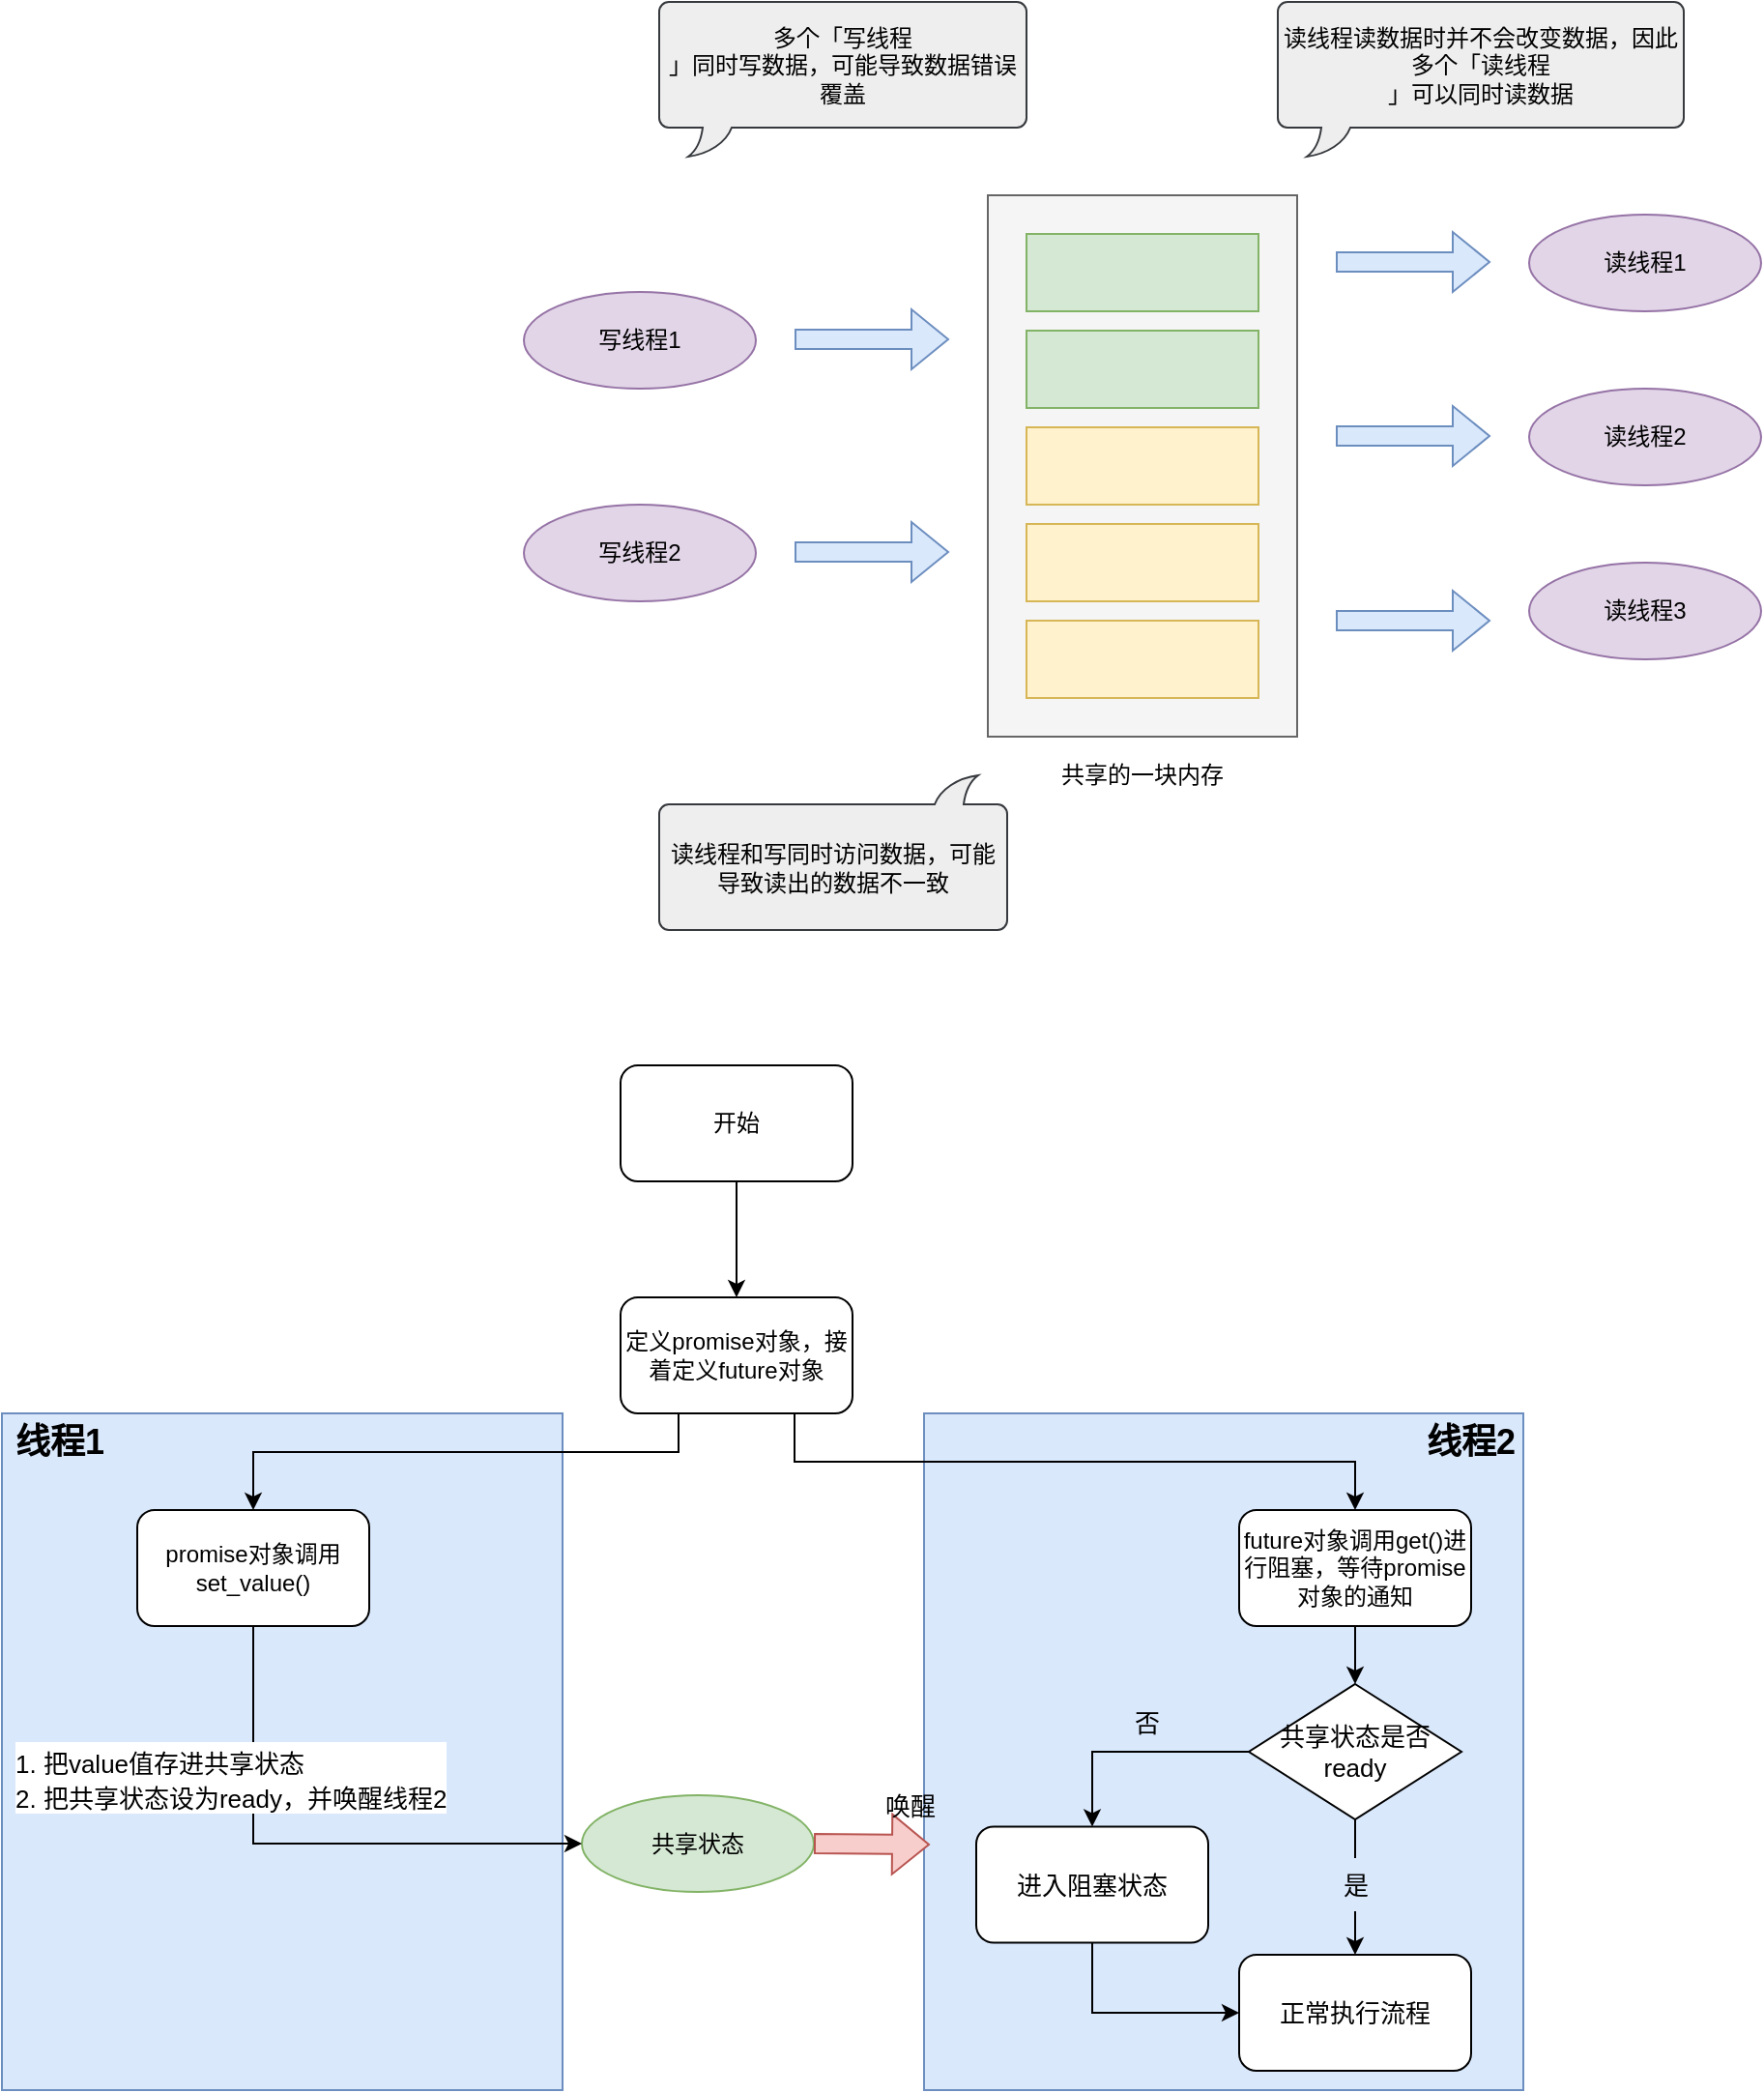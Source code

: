 <mxfile version="15.6.0" type="github">
  <diagram id="V7t_B7rqGoWsvhfv4BiP" name="Page-1">
    <mxGraphModel dx="2249" dy="762" grid="1" gridSize="10" guides="1" tooltips="1" connect="1" arrows="1" fold="1" page="1" pageScale="1" pageWidth="827" pageHeight="1169" math="0" shadow="0">
      <root>
        <mxCell id="0" />
        <mxCell id="1" parent="0" />
        <mxCell id="SJNb7kw9RISnU1uJSwBD-65" value="" style="rounded=0;whiteSpace=wrap;html=1;fontSize=13;align=center;fillColor=#dae8fc;strokeColor=#6c8ebf;" vertex="1" parent="1">
          <mxGeometry x="-160" y="850" width="290" height="350" as="geometry" />
        </mxCell>
        <mxCell id="SJNb7kw9RISnU1uJSwBD-63" value="" style="rounded=0;whiteSpace=wrap;html=1;fontSize=13;align=center;fillColor=#dae8fc;strokeColor=#6c8ebf;" vertex="1" parent="1">
          <mxGeometry x="317" y="850" width="310" height="350" as="geometry" />
        </mxCell>
        <mxCell id="SJNb7kw9RISnU1uJSwBD-1" value="" style="rounded=0;whiteSpace=wrap;html=1;fillColor=#f5f5f5;fontColor=#333333;strokeColor=#666666;" vertex="1" parent="1">
          <mxGeometry x="350" y="220" width="160" height="280" as="geometry" />
        </mxCell>
        <mxCell id="SJNb7kw9RISnU1uJSwBD-2" value="" style="rounded=0;whiteSpace=wrap;html=1;fillColor=#d5e8d4;strokeColor=#82b366;" vertex="1" parent="1">
          <mxGeometry x="370" y="240" width="120" height="40" as="geometry" />
        </mxCell>
        <mxCell id="SJNb7kw9RISnU1uJSwBD-3" value="" style="rounded=0;whiteSpace=wrap;html=1;fillColor=#d5e8d4;strokeColor=#82b366;" vertex="1" parent="1">
          <mxGeometry x="370" y="290" width="120" height="40" as="geometry" />
        </mxCell>
        <mxCell id="SJNb7kw9RISnU1uJSwBD-4" value="" style="rounded=0;whiteSpace=wrap;html=1;fillColor=#fff2cc;strokeColor=#d6b656;" vertex="1" parent="1">
          <mxGeometry x="370" y="340" width="120" height="40" as="geometry" />
        </mxCell>
        <mxCell id="SJNb7kw9RISnU1uJSwBD-5" value="" style="rounded=0;whiteSpace=wrap;html=1;fillColor=#fff2cc;strokeColor=#d6b656;" vertex="1" parent="1">
          <mxGeometry x="370" y="390" width="120" height="40" as="geometry" />
        </mxCell>
        <mxCell id="SJNb7kw9RISnU1uJSwBD-6" value="" style="rounded=0;whiteSpace=wrap;html=1;fillColor=#fff2cc;strokeColor=#d6b656;" vertex="1" parent="1">
          <mxGeometry x="370" y="440" width="120" height="40" as="geometry" />
        </mxCell>
        <mxCell id="SJNb7kw9RISnU1uJSwBD-7" value="写线程1" style="ellipse;whiteSpace=wrap;html=1;fillColor=#e1d5e7;strokeColor=#9673a6;" vertex="1" parent="1">
          <mxGeometry x="110" y="270" width="120" height="50" as="geometry" />
        </mxCell>
        <mxCell id="SJNb7kw9RISnU1uJSwBD-8" value="共享的一块内存" style="text;html=1;strokeColor=none;fillColor=none;align=center;verticalAlign=middle;whiteSpace=wrap;rounded=0;" vertex="1" parent="1">
          <mxGeometry x="387" y="510" width="86" height="20" as="geometry" />
        </mxCell>
        <mxCell id="SJNb7kw9RISnU1uJSwBD-9" value="写线程2" style="ellipse;whiteSpace=wrap;html=1;fillColor=#e1d5e7;strokeColor=#9673a6;" vertex="1" parent="1">
          <mxGeometry x="110" y="380" width="120" height="50" as="geometry" />
        </mxCell>
        <mxCell id="SJNb7kw9RISnU1uJSwBD-10" value="读线程1" style="ellipse;whiteSpace=wrap;html=1;fillColor=#e1d5e7;strokeColor=#9673a6;" vertex="1" parent="1">
          <mxGeometry x="630" y="230" width="120" height="50" as="geometry" />
        </mxCell>
        <mxCell id="SJNb7kw9RISnU1uJSwBD-11" value="读线程2" style="ellipse;whiteSpace=wrap;html=1;fillColor=#e1d5e7;strokeColor=#9673a6;" vertex="1" parent="1">
          <mxGeometry x="630" y="320" width="120" height="50" as="geometry" />
        </mxCell>
        <mxCell id="SJNb7kw9RISnU1uJSwBD-12" value="读线程3" style="ellipse;whiteSpace=wrap;html=1;fillColor=#e1d5e7;strokeColor=#9673a6;" vertex="1" parent="1">
          <mxGeometry x="630" y="410" width="120" height="50" as="geometry" />
        </mxCell>
        <mxCell id="SJNb7kw9RISnU1uJSwBD-16" value="" style="shape=flexArrow;endArrow=classic;html=1;rounded=0;fillColor=#dae8fc;strokeColor=#6c8ebf;" edge="1" parent="1">
          <mxGeometry width="50" height="50" relative="1" as="geometry">
            <mxPoint x="250" y="294.5" as="sourcePoint" />
            <mxPoint x="330" y="294.5" as="targetPoint" />
          </mxGeometry>
        </mxCell>
        <mxCell id="SJNb7kw9RISnU1uJSwBD-17" value="" style="shape=flexArrow;endArrow=classic;html=1;rounded=0;fillColor=#dae8fc;strokeColor=#6c8ebf;" edge="1" parent="1">
          <mxGeometry width="50" height="50" relative="1" as="geometry">
            <mxPoint x="250" y="404.5" as="sourcePoint" />
            <mxPoint x="330" y="404.5" as="targetPoint" />
          </mxGeometry>
        </mxCell>
        <mxCell id="SJNb7kw9RISnU1uJSwBD-18" value="" style="shape=flexArrow;endArrow=classic;html=1;rounded=0;fillColor=#dae8fc;strokeColor=#6c8ebf;" edge="1" parent="1">
          <mxGeometry width="50" height="50" relative="1" as="geometry">
            <mxPoint x="530" y="254.5" as="sourcePoint" />
            <mxPoint x="610" y="254.5" as="targetPoint" />
          </mxGeometry>
        </mxCell>
        <mxCell id="SJNb7kw9RISnU1uJSwBD-19" value="" style="shape=flexArrow;endArrow=classic;html=1;rounded=0;fillColor=#dae8fc;strokeColor=#6c8ebf;" edge="1" parent="1">
          <mxGeometry width="50" height="50" relative="1" as="geometry">
            <mxPoint x="530" y="344.5" as="sourcePoint" />
            <mxPoint x="610" y="344.5" as="targetPoint" />
          </mxGeometry>
        </mxCell>
        <mxCell id="SJNb7kw9RISnU1uJSwBD-20" value="" style="shape=flexArrow;endArrow=classic;html=1;rounded=0;fillColor=#dae8fc;strokeColor=#6c8ebf;" edge="1" parent="1">
          <mxGeometry width="50" height="50" relative="1" as="geometry">
            <mxPoint x="530" y="440" as="sourcePoint" />
            <mxPoint x="610" y="440" as="targetPoint" />
          </mxGeometry>
        </mxCell>
        <mxCell id="SJNb7kw9RISnU1uJSwBD-25" value="&lt;span&gt;多个「&lt;/span&gt;写线程&lt;span&gt;&lt;br&gt;」同时写数据，可能导致数据错误覆盖&lt;/span&gt;" style="whiteSpace=wrap;html=1;shape=mxgraph.basic.roundRectCallout;dx=30;dy=15;size=5;boundedLbl=1;fillColor=#eeeeee;strokeColor=#36393d;" vertex="1" parent="1">
          <mxGeometry x="180" y="120" width="190" height="80" as="geometry" />
        </mxCell>
        <mxCell id="SJNb7kw9RISnU1uJSwBD-26" value="读线程读数据时并不会改变数据，因此多个「读线程&lt;br&gt;」可以同时读数据" style="whiteSpace=wrap;html=1;shape=mxgraph.basic.roundRectCallout;dx=30;dy=15;size=5;boundedLbl=1;fillColor=#eeeeee;strokeColor=#36393d;" vertex="1" parent="1">
          <mxGeometry x="500" y="120" width="210" height="80" as="geometry" />
        </mxCell>
        <mxCell id="SJNb7kw9RISnU1uJSwBD-27" value="读线程和写同时访问数据，可能导致读出的数据不一致" style="whiteSpace=wrap;html=1;shape=mxgraph.basic.roundRectCallout;dx=30;dy=15;size=5;boundedLbl=1;rotation=0;direction=west;fillColor=#eeeeee;strokeColor=#36393d;" vertex="1" parent="1">
          <mxGeometry x="180" y="520" width="180" height="80" as="geometry" />
        </mxCell>
        <mxCell id="SJNb7kw9RISnU1uJSwBD-31" value="共享状态" style="ellipse;whiteSpace=wrap;html=1;fillColor=#d5e8d4;strokeColor=#82b366;" vertex="1" parent="1">
          <mxGeometry x="140" y="1047.5" width="120" height="50" as="geometry" />
        </mxCell>
        <mxCell id="SJNb7kw9RISnU1uJSwBD-39" style="edgeStyle=orthogonalEdgeStyle;rounded=0;orthogonalLoop=1;jettySize=auto;html=1;exitX=0.5;exitY=1;exitDx=0;exitDy=0;" edge="1" parent="1" source="SJNb7kw9RISnU1uJSwBD-35" target="SJNb7kw9RISnU1uJSwBD-36">
          <mxGeometry relative="1" as="geometry" />
        </mxCell>
        <mxCell id="SJNb7kw9RISnU1uJSwBD-35" value="开始" style="rounded=1;whiteSpace=wrap;html=1;" vertex="1" parent="1">
          <mxGeometry x="160" y="670" width="120" height="60" as="geometry" />
        </mxCell>
        <mxCell id="SJNb7kw9RISnU1uJSwBD-40" style="edgeStyle=orthogonalEdgeStyle;rounded=0;orthogonalLoop=1;jettySize=auto;html=1;exitX=0.25;exitY=1;exitDx=0;exitDy=0;" edge="1" parent="1" source="SJNb7kw9RISnU1uJSwBD-36" target="SJNb7kw9RISnU1uJSwBD-37">
          <mxGeometry relative="1" as="geometry">
            <mxPoint x="196.96" y="870" as="sourcePoint" />
            <Array as="points">
              <mxPoint x="190" y="870" />
              <mxPoint x="-30" y="870" />
            </Array>
          </mxGeometry>
        </mxCell>
        <mxCell id="SJNb7kw9RISnU1uJSwBD-41" style="edgeStyle=orthogonalEdgeStyle;rounded=0;orthogonalLoop=1;jettySize=auto;html=1;exitX=0.75;exitY=1;exitDx=0;exitDy=0;entryX=0.5;entryY=0;entryDx=0;entryDy=0;" edge="1" parent="1" source="SJNb7kw9RISnU1uJSwBD-36" target="SJNb7kw9RISnU1uJSwBD-38">
          <mxGeometry relative="1" as="geometry" />
        </mxCell>
        <mxCell id="SJNb7kw9RISnU1uJSwBD-36" value="定义promise对象，接着定义future对象" style="rounded=1;whiteSpace=wrap;html=1;" vertex="1" parent="1">
          <mxGeometry x="160" y="790" width="120" height="60" as="geometry" />
        </mxCell>
        <mxCell id="SJNb7kw9RISnU1uJSwBD-44" style="edgeStyle=orthogonalEdgeStyle;rounded=0;orthogonalLoop=1;jettySize=auto;html=1;exitX=0.5;exitY=1;exitDx=0;exitDy=0;entryX=0;entryY=0.5;entryDx=0;entryDy=0;fontSize=18;" edge="1" parent="1" source="SJNb7kw9RISnU1uJSwBD-37" target="SJNb7kw9RISnU1uJSwBD-31">
          <mxGeometry relative="1" as="geometry">
            <mxPoint x="70" y="1115" as="targetPoint" />
          </mxGeometry>
        </mxCell>
        <mxCell id="SJNb7kw9RISnU1uJSwBD-47" value="&lt;font style=&quot;font-size: 13px&quot;&gt;1.&amp;nbsp;把value值存进共享状态&lt;br&gt;&lt;div style=&quot;&quot;&gt;2.&amp;nbsp;把共享状态设为ready，并唤醒线程2&lt;/div&gt;&lt;/font&gt;" style="edgeLabel;html=1;align=left;verticalAlign=middle;resizable=0;points=[];fontSize=18;" vertex="1" connectable="0" parent="SJNb7kw9RISnU1uJSwBD-44">
          <mxGeometry x="-0.083" relative="1" as="geometry">
            <mxPoint x="-142" y="-35" as="offset" />
          </mxGeometry>
        </mxCell>
        <mxCell id="SJNb7kw9RISnU1uJSwBD-37" value="promise对象调用set_value()" style="rounded=1;whiteSpace=wrap;html=1;" vertex="1" parent="1">
          <mxGeometry x="-90" y="900" width="120" height="60" as="geometry" />
        </mxCell>
        <mxCell id="SJNb7kw9RISnU1uJSwBD-51" style="edgeStyle=orthogonalEdgeStyle;rounded=0;orthogonalLoop=1;jettySize=auto;html=1;exitX=0.5;exitY=1;exitDx=0;exitDy=0;entryX=0.5;entryY=0;entryDx=0;entryDy=0;fontSize=13;" edge="1" parent="1" source="SJNb7kw9RISnU1uJSwBD-38" target="SJNb7kw9RISnU1uJSwBD-50">
          <mxGeometry relative="1" as="geometry" />
        </mxCell>
        <mxCell id="SJNb7kw9RISnU1uJSwBD-38" value="future对象调用get()进行阻塞，等待promise对象的通知" style="rounded=1;whiteSpace=wrap;html=1;" vertex="1" parent="1">
          <mxGeometry x="480" y="900" width="120" height="60" as="geometry" />
        </mxCell>
        <mxCell id="SJNb7kw9RISnU1uJSwBD-42" value="&lt;b&gt;&lt;font style=&quot;font-size: 18px&quot;&gt;线程1&lt;/font&gt;&lt;/b&gt;" style="text;html=1;strokeColor=none;fillColor=none;align=center;verticalAlign=middle;whiteSpace=wrap;rounded=0;" vertex="1" parent="1">
          <mxGeometry x="-160" y="850" width="60" height="30" as="geometry" />
        </mxCell>
        <mxCell id="SJNb7kw9RISnU1uJSwBD-43" value="&lt;b&gt;&lt;font style=&quot;font-size: 18px&quot;&gt;线程2&lt;/font&gt;&lt;/b&gt;" style="text;html=1;strokeColor=none;fillColor=none;align=center;verticalAlign=middle;whiteSpace=wrap;rounded=0;" vertex="1" parent="1">
          <mxGeometry x="570" y="850" width="60" height="30" as="geometry" />
        </mxCell>
        <mxCell id="SJNb7kw9RISnU1uJSwBD-53" style="edgeStyle=orthogonalEdgeStyle;rounded=0;orthogonalLoop=1;jettySize=auto;html=1;exitX=0;exitY=0.5;exitDx=0;exitDy=0;fontSize=13;entryX=0.5;entryY=0;entryDx=0;entryDy=0;" edge="1" parent="1" source="SJNb7kw9RISnU1uJSwBD-50" target="SJNb7kw9RISnU1uJSwBD-54">
          <mxGeometry relative="1" as="geometry">
            <mxPoint x="437" y="1090" as="targetPoint" />
          </mxGeometry>
        </mxCell>
        <mxCell id="SJNb7kw9RISnU1uJSwBD-56" style="edgeStyle=orthogonalEdgeStyle;rounded=0;orthogonalLoop=1;jettySize=auto;html=1;exitX=0.5;exitY=1;exitDx=0;exitDy=0;fontSize=13;startArrow=none;entryX=0.5;entryY=0;entryDx=0;entryDy=0;" edge="1" parent="1" source="SJNb7kw9RISnU1uJSwBD-57" target="SJNb7kw9RISnU1uJSwBD-60">
          <mxGeometry relative="1" as="geometry">
            <mxPoint x="540" y="1030" as="targetPoint" />
          </mxGeometry>
        </mxCell>
        <mxCell id="SJNb7kw9RISnU1uJSwBD-50" value="共享状态是否ready" style="rhombus;whiteSpace=wrap;html=1;fontSize=13;align=center;" vertex="1" parent="1">
          <mxGeometry x="485" y="990" width="110" height="70" as="geometry" />
        </mxCell>
        <mxCell id="SJNb7kw9RISnU1uJSwBD-61" style="edgeStyle=orthogonalEdgeStyle;rounded=0;orthogonalLoop=1;jettySize=auto;html=1;exitX=0.5;exitY=1;exitDx=0;exitDy=0;entryX=0;entryY=0.5;entryDx=0;entryDy=0;fontSize=13;" edge="1" parent="1" source="SJNb7kw9RISnU1uJSwBD-54" target="SJNb7kw9RISnU1uJSwBD-60">
          <mxGeometry relative="1" as="geometry" />
        </mxCell>
        <mxCell id="SJNb7kw9RISnU1uJSwBD-54" value="进入阻塞状态" style="rounded=1;whiteSpace=wrap;html=1;fontSize=13;align=center;" vertex="1" parent="1">
          <mxGeometry x="344" y="1063.75" width="120" height="60" as="geometry" />
        </mxCell>
        <mxCell id="SJNb7kw9RISnU1uJSwBD-55" value="否" style="text;html=1;align=center;verticalAlign=middle;resizable=0;points=[];autosize=1;strokeColor=none;fillColor=none;fontSize=13;" vertex="1" parent="1">
          <mxGeometry x="417" y="1000" width="30" height="20" as="geometry" />
        </mxCell>
        <mxCell id="SJNb7kw9RISnU1uJSwBD-57" value="是" style="text;html=1;strokeColor=none;fillColor=none;align=center;verticalAlign=middle;whiteSpace=wrap;rounded=0;fontSize=13;" vertex="1" parent="1">
          <mxGeometry x="521.5" y="1080" width="37" height="27.5" as="geometry" />
        </mxCell>
        <mxCell id="SJNb7kw9RISnU1uJSwBD-58" value="" style="edgeStyle=orthogonalEdgeStyle;rounded=0;orthogonalLoop=1;jettySize=auto;html=1;fontSize=13;endArrow=none;exitX=0.5;exitY=1;exitDx=0;exitDy=0;" edge="1" parent="1" source="SJNb7kw9RISnU1uJSwBD-50" target="SJNb7kw9RISnU1uJSwBD-57">
          <mxGeometry relative="1" as="geometry">
            <mxPoint x="540" y="1030" as="targetPoint" />
            <mxPoint x="540" y="1060" as="sourcePoint" />
            <Array as="points" />
          </mxGeometry>
        </mxCell>
        <mxCell id="SJNb7kw9RISnU1uJSwBD-60" value="正常执行流程" style="rounded=1;whiteSpace=wrap;html=1;fontSize=13;align=center;" vertex="1" parent="1">
          <mxGeometry x="480" y="1130" width="120" height="60" as="geometry" />
        </mxCell>
        <mxCell id="SJNb7kw9RISnU1uJSwBD-66" value="" style="shape=flexArrow;endArrow=classic;html=1;rounded=0;fontSize=13;exitX=1;exitY=0.5;exitDx=0;exitDy=0;fillColor=#f8cecc;strokeColor=#b85450;" edge="1" parent="1" source="SJNb7kw9RISnU1uJSwBD-31">
          <mxGeometry width="50" height="50" relative="1" as="geometry">
            <mxPoint x="290" y="1077.5" as="sourcePoint" />
            <mxPoint x="320" y="1073" as="targetPoint" />
          </mxGeometry>
        </mxCell>
        <mxCell id="SJNb7kw9RISnU1uJSwBD-67" value="唤醒" style="text;html=1;strokeColor=none;fillColor=none;align=center;verticalAlign=middle;whiteSpace=wrap;rounded=0;fontSize=13;" vertex="1" parent="1">
          <mxGeometry x="280" y="1037.5" width="60" height="30" as="geometry" />
        </mxCell>
      </root>
    </mxGraphModel>
  </diagram>
</mxfile>
